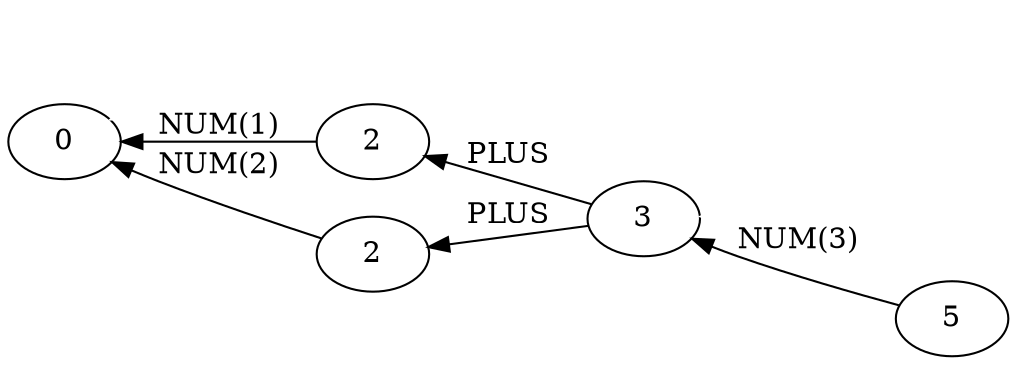             digraph GSS2 {
                d2tgraphstyle="scale=0.9"
                d2toptions="--autosize";
                rankdir=RL
                0 [label=" ", color=white]
                1 [label="0"]
                0 -> 1 [label=" ", color=white]
                2 [label=" ",color=white]
                3 [label="3"]
                4 [label="2"]
                4 -> 1 [label="NUM(1)", color=black]
                3 -> 4 [label="PLUS", color=black]
                5 [label="2"]
                5 -> 1 [label="NUM(2)", color=black]
                3 -> 5 [label="PLUS", color=black]
                2 -> 3 [label=" ",color=white]
                6 [label="5"]
                6 -> 3 [label="NUM(3)", color=black]
                {rank=same; 6 2 0}
                {rank=same; 1}
                {rank=same; 3}
                {rank=same; 4}
                {rank=same; 5}
            }
            
